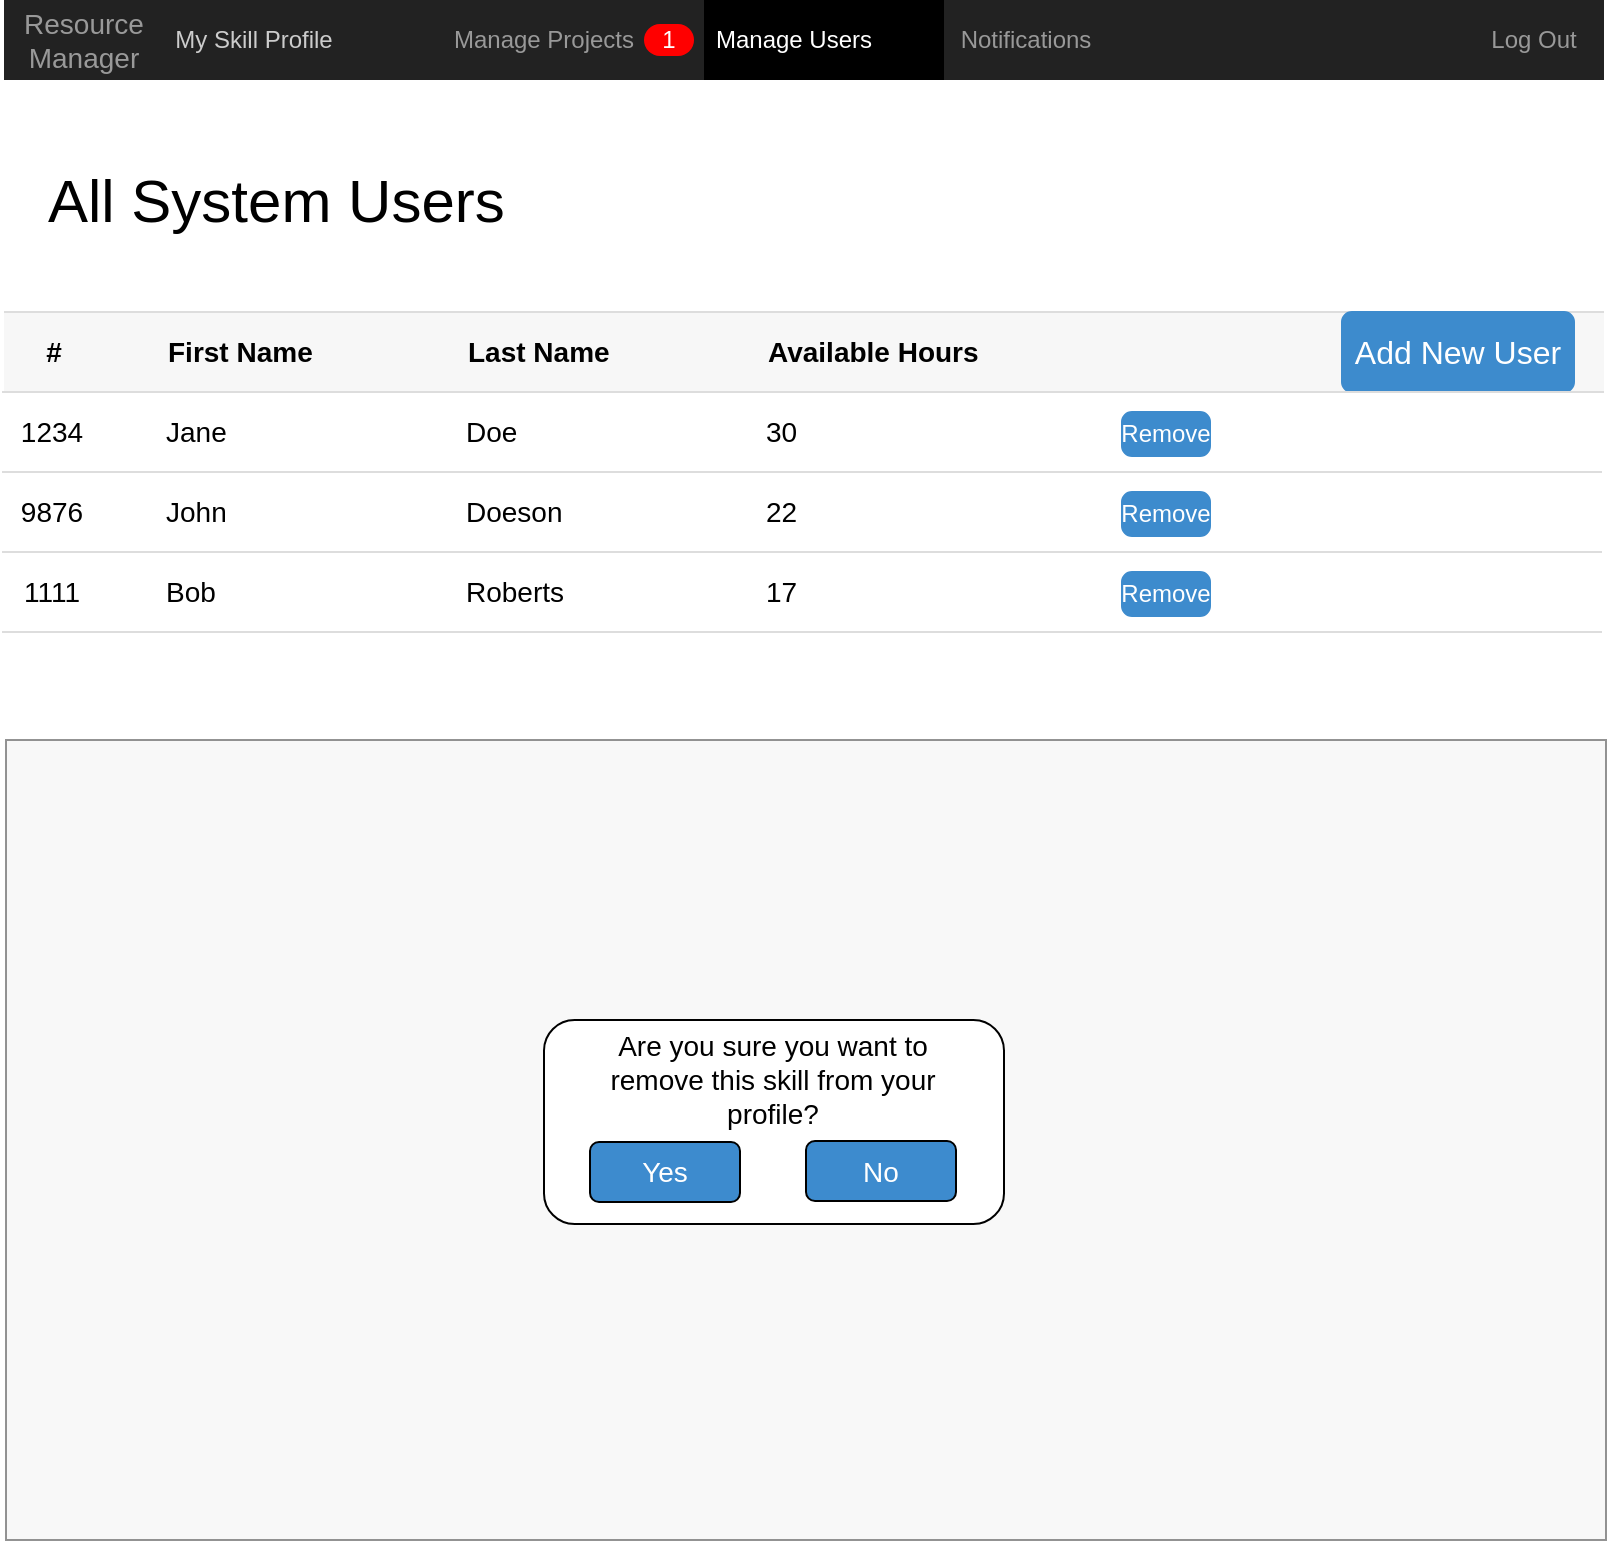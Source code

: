 <mxfile version="11.1.4" type="device"><diagram id="amXanv4LS15i2-RRXyNn" name="Page-1"><mxGraphModel dx="1422" dy="796" grid="1" gridSize="10" guides="1" tooltips="1" connect="1" arrows="1" fold="1" page="1" pageScale="1" pageWidth="850" pageHeight="1100" math="0" shadow="0"><root><mxCell id="0"/><mxCell id="1" parent="0"/><mxCell id="qFMc83wuXNLuEUmBTWD8-1" value="" style="html=1;shadow=0;dashed=0;shape=mxgraph.bootstrap.rect;fillColor=#222222;strokeColor=none;whiteSpace=wrap;" parent="1" vertex="1"><mxGeometry x="40" y="40" width="800" height="40" as="geometry"/></mxCell><mxCell id="qFMc83wuXNLuEUmBTWD8-2" value="Resource Manager" style="html=1;shadow=0;dashed=0;fillColor=none;strokeColor=none;shape=mxgraph.bootstrap.rect;fontColor=#999999;fontSize=14;whiteSpace=wrap;" parent="qFMc83wuXNLuEUmBTWD8-1" vertex="1"><mxGeometry width="80" height="40" as="geometry"/></mxCell><mxCell id="qFMc83wuXNLuEUmBTWD8-3" value="&lt;font color=&quot;#cccccc&quot;&gt;My Skill Profile&lt;/font&gt;" style="html=1;shadow=0;dashed=0;shape=mxgraph.bootstrap.rect;fillColor=none;strokeColor=none;fontColor=#ffffff;spacingRight=30;whiteSpace=wrap;" parent="qFMc83wuXNLuEUmBTWD8-1" vertex="1"><mxGeometry x="80" width="120" height="40" as="geometry"/></mxCell><mxCell id="qFMc83wuXNLuEUmBTWD8-5" value="Manage Projects" style="html=1;shadow=0;dashed=0;fillColor=none;strokeColor=none;shape=mxgraph.bootstrap.rect;fontColor=#999999;spacingRight=30;whiteSpace=wrap;" parent="qFMc83wuXNLuEUmBTWD8-1" vertex="1"><mxGeometry x="220" width="130" height="40" as="geometry"/></mxCell><mxCell id="qFMc83wuXNLuEUmBTWD8-6" value="1" style="html=1;shadow=0;dashed=0;shape=mxgraph.bootstrap.rrect;rSize=8;fillColor=#ff0000;strokeColor=none;fontColor=#ffffff;whiteSpace=wrap;" parent="qFMc83wuXNLuEUmBTWD8-5" vertex="1"><mxGeometry x="1" y="0.5" width="25" height="16" relative="1" as="geometry"><mxPoint x="-30" y="-8" as="offset"/></mxGeometry></mxCell><mxCell id="qFMc83wuXNLuEUmBTWD8-8" value="Notifications" style="html=1;shadow=0;dashed=0;fillColor=none;strokeColor=none;shape=mxgraph.bootstrap.rect;fontColor=#999999;whiteSpace=wrap;" parent="qFMc83wuXNLuEUmBTWD8-1" vertex="1"><mxGeometry x="476" width="70" height="40" as="geometry"/></mxCell><mxCell id="qFMc83wuXNLuEUmBTWD8-10" value="Log Out" style="html=1;shadow=0;dashed=0;fillColor=none;strokeColor=none;shape=mxgraph.bootstrap.rect;fontColor=#999999;whiteSpace=wrap;" parent="qFMc83wuXNLuEUmBTWD8-1" vertex="1"><mxGeometry x="730" width="70" height="40" as="geometry"/></mxCell><mxCell id="C2wcSTRfpO0s9W-5IM2h-2" value="Manage Users" style="html=1;shadow=0;dashed=0;shape=mxgraph.bootstrap.rect;fillColor=#000000;strokeColor=none;fontColor=#ffffff;spacingRight=30;whiteSpace=wrap;" vertex="1" parent="qFMc83wuXNLuEUmBTWD8-1"><mxGeometry x="350" width="120" height="40" as="geometry"/></mxCell><mxCell id="qFMc83wuXNLuEUmBTWD8-22" value="All System Users" style="html=1;shadow=0;dashed=0;shape=mxgraph.bootstrap.rect;strokeColor=none;fillColor=none;fontSize=30;align=left;spacingLeft=10;" parent="1" vertex="1"><mxGeometry x="50" y="120" width="370" height="40" as="geometry"/></mxCell><mxCell id="qFMc83wuXNLuEUmBTWD8-40" value="" style="html=1;shadow=0;dashed=0;shape=partialRectangle;top=0;bottom=0;right=0;left=0;strokeColor=#dddddd;fillColor=#ffffff;" parent="1" vertex="1"><mxGeometry x="39" y="196" width="800" height="160" as="geometry"/></mxCell><mxCell id="qFMc83wuXNLuEUmBTWD8-41" value="" style="html=1;shadow=0;dashed=0;shape=mxgraph.bootstrap.horLines;strokeColor=inherit;fillColor=#000000;fillOpacity=3;resizeWidth=1;" parent="qFMc83wuXNLuEUmBTWD8-40" vertex="1"><mxGeometry width="800" height="40" relative="1" as="geometry"><mxPoint x="1" as="offset"/></mxGeometry></mxCell><mxCell id="qFMc83wuXNLuEUmBTWD8-42" value="#" style="html=1;shadow=0;dashed=0;shape=mxgraph.bootstrap.rect;strokeColor=none;fillColor=none;fontSize=14;fontStyle=1;whiteSpace=wrap;resizeHeight=1;" parent="qFMc83wuXNLuEUmBTWD8-41" vertex="1"><mxGeometry width="50" height="40" relative="1" as="geometry"/></mxCell><mxCell id="qFMc83wuXNLuEUmBTWD8-43" value="First Name" style="html=1;shadow=0;dashed=0;shape=mxgraph.bootstrap.rect;strokeColor=none;fillColor=none;fontSize=14;fontStyle=1;align=left;whiteSpace=wrap;resizeHeight=1;" parent="qFMc83wuXNLuEUmBTWD8-41" vertex="1"><mxGeometry width="150" height="40" relative="1" as="geometry"><mxPoint x="80" as="offset"/></mxGeometry></mxCell><mxCell id="qFMc83wuXNLuEUmBTWD8-44" value="Last Name" style="html=1;shadow=0;dashed=0;shape=mxgraph.bootstrap.rect;strokeColor=none;fillColor=none;fontSize=14;fontStyle=1;align=left;whiteSpace=wrap;resizeHeight=1;" parent="qFMc83wuXNLuEUmBTWD8-41" vertex="1"><mxGeometry width="150" height="40" relative="1" as="geometry"><mxPoint x="230" as="offset"/></mxGeometry></mxCell><mxCell id="qFMc83wuXNLuEUmBTWD8-45" value="Available Hours" style="html=1;shadow=0;dashed=0;shape=mxgraph.bootstrap.rect;strokeColor=none;fillColor=none;fontSize=14;fontStyle=1;align=left;whiteSpace=wrap;resizeHeight=1;" parent="qFMc83wuXNLuEUmBTWD8-41" vertex="1"><mxGeometry width="150" height="40" relative="1" as="geometry"><mxPoint x="380" as="offset"/></mxGeometry></mxCell><mxCell id="qFMc83wuXNLuEUmBTWD8-69" value="Add New User" style="html=1;shadow=0;dashed=0;shape=mxgraph.bootstrap.rrect;rSize=5;fillColor=#3D8BCD;align=center;strokeColor=#3D8BCD;fontColor=#ffffff;fontSize=16;whiteSpace=wrap;" parent="qFMc83wuXNLuEUmBTWD8-41" vertex="1"><mxGeometry x="669" width="116" height="40" as="geometry"/></mxCell><mxCell id="qFMc83wuXNLuEUmBTWD8-48" value="" style="strokeColor=inherit;fillColor=inherit;gradientColor=inherit;html=1;shadow=0;dashed=0;shape=mxgraph.bootstrap.horLines;resizeWidth=1;" parent="qFMc83wuXNLuEUmBTWD8-40" vertex="1"><mxGeometry width="800" height="40" relative="1" as="geometry"><mxPoint y="40" as="offset"/></mxGeometry></mxCell><mxCell id="qFMc83wuXNLuEUmBTWD8-49" value="1234" style="html=1;shadow=0;dashed=0;shape=mxgraph.bootstrap.rect;strokeColor=none;fillColor=none;fontSize=14;whiteSpace=wrap;resizeHeight=1;" parent="qFMc83wuXNLuEUmBTWD8-48" vertex="1"><mxGeometry width="50" height="40" relative="1" as="geometry"/></mxCell><mxCell id="qFMc83wuXNLuEUmBTWD8-50" value="Jane" style="html=1;shadow=0;dashed=0;shape=mxgraph.bootstrap.rect;strokeColor=none;fillColor=none;fontSize=14;align=left;whiteSpace=wrap;resizeHeight=1;" parent="qFMc83wuXNLuEUmBTWD8-48" vertex="1"><mxGeometry width="150" height="40" relative="1" as="geometry"><mxPoint x="80" as="offset"/></mxGeometry></mxCell><mxCell id="qFMc83wuXNLuEUmBTWD8-51" value="Doe" style="html=1;shadow=0;dashed=0;shape=mxgraph.bootstrap.rect;strokeColor=none;fillColor=none;fontSize=14;align=left;whiteSpace=wrap;resizeHeight=1;" parent="qFMc83wuXNLuEUmBTWD8-48" vertex="1"><mxGeometry width="150" height="40" relative="1" as="geometry"><mxPoint x="230" as="offset"/></mxGeometry></mxCell><mxCell id="qFMc83wuXNLuEUmBTWD8-52" value="30" style="html=1;shadow=0;dashed=0;shape=mxgraph.bootstrap.rect;strokeColor=none;fillColor=none;fontSize=14;align=left;whiteSpace=wrap;resizeHeight=1;" parent="qFMc83wuXNLuEUmBTWD8-48" vertex="1"><mxGeometry width="150" height="40" relative="1" as="geometry"><mxPoint x="380" as="offset"/></mxGeometry></mxCell><mxCell id="0yt6v1sURvapcvB14XC5-1" value="Remove" style="html=1;shadow=0;dashed=0;shape=mxgraph.bootstrap.rrect;rSize=5;fillColor=#3D8BCD;align=center;strokeColor=#3D8BCD;fontColor=#ffffff;fontSize=12;whiteSpace=wrap;" parent="qFMc83wuXNLuEUmBTWD8-48" vertex="1"><mxGeometry x="560" y="10" width="44" height="22" as="geometry"/></mxCell><mxCell id="qFMc83wuXNLuEUmBTWD8-55" value="" style="strokeColor=inherit;fillColor=inherit;gradientColor=inherit;html=1;shadow=0;dashed=0;shape=mxgraph.bootstrap.horLines;resizeWidth=1;" parent="qFMc83wuXNLuEUmBTWD8-40" vertex="1"><mxGeometry width="800" height="40" relative="1" as="geometry"><mxPoint y="80" as="offset"/></mxGeometry></mxCell><mxCell id="qFMc83wuXNLuEUmBTWD8-56" value="9876" style="html=1;shadow=0;dashed=0;shape=mxgraph.bootstrap.rect;strokeColor=none;fillColor=none;fontSize=14;whiteSpace=wrap;resizeHeight=1;" parent="qFMc83wuXNLuEUmBTWD8-55" vertex="1"><mxGeometry width="50" height="40" relative="1" as="geometry"/></mxCell><mxCell id="qFMc83wuXNLuEUmBTWD8-57" value="John" style="html=1;shadow=0;dashed=0;shape=mxgraph.bootstrap.rect;strokeColor=none;fillColor=none;fontSize=14;align=left;whiteSpace=wrap;resizeHeight=1;" parent="qFMc83wuXNLuEUmBTWD8-55" vertex="1"><mxGeometry width="150" height="40" relative="1" as="geometry"><mxPoint x="80" as="offset"/></mxGeometry></mxCell><mxCell id="qFMc83wuXNLuEUmBTWD8-58" value="Doeson" style="html=1;shadow=0;dashed=0;shape=mxgraph.bootstrap.rect;strokeColor=none;fillColor=none;fontSize=14;align=left;whiteSpace=wrap;resizeHeight=1;" parent="qFMc83wuXNLuEUmBTWD8-55" vertex="1"><mxGeometry width="150" height="40" relative="1" as="geometry"><mxPoint x="230" as="offset"/></mxGeometry></mxCell><mxCell id="qFMc83wuXNLuEUmBTWD8-59" value="22" style="html=1;shadow=0;dashed=0;shape=mxgraph.bootstrap.rect;strokeColor=none;fillColor=none;fontSize=14;align=left;whiteSpace=wrap;resizeHeight=1;" parent="qFMc83wuXNLuEUmBTWD8-55" vertex="1"><mxGeometry width="150" height="40" relative="1" as="geometry"><mxPoint x="380" as="offset"/></mxGeometry></mxCell><mxCell id="0yt6v1sURvapcvB14XC5-4" value="Remove" style="html=1;shadow=0;dashed=0;shape=mxgraph.bootstrap.rrect;rSize=5;fillColor=#3D8BCD;align=center;strokeColor=#3D8BCD;fontColor=#ffffff;fontSize=12;whiteSpace=wrap;" parent="qFMc83wuXNLuEUmBTWD8-55" vertex="1"><mxGeometry x="560" y="10" width="44" height="22" as="geometry"/></mxCell><mxCell id="qFMc83wuXNLuEUmBTWD8-62" value="" style="strokeColor=inherit;fillColor=inherit;gradientColor=inherit;html=1;shadow=0;dashed=0;shape=mxgraph.bootstrap.horLines;resizeWidth=1;" parent="qFMc83wuXNLuEUmBTWD8-40" vertex="1"><mxGeometry width="800" height="40" relative="1" as="geometry"><mxPoint y="120" as="offset"/></mxGeometry></mxCell><mxCell id="qFMc83wuXNLuEUmBTWD8-63" value="1111" style="html=1;shadow=0;dashed=0;shape=mxgraph.bootstrap.rect;strokeColor=none;fillColor=none;fontSize=14;whiteSpace=wrap;resizeHeight=1;" parent="qFMc83wuXNLuEUmBTWD8-62" vertex="1"><mxGeometry width="50" height="40" relative="1" as="geometry"/></mxCell><mxCell id="qFMc83wuXNLuEUmBTWD8-64" value="Bob" style="html=1;shadow=0;dashed=0;shape=mxgraph.bootstrap.rect;strokeColor=none;fillColor=none;fontSize=14;align=left;whiteSpace=wrap;resizeHeight=1;" parent="qFMc83wuXNLuEUmBTWD8-62" vertex="1"><mxGeometry width="150" height="40" relative="1" as="geometry"><mxPoint x="80" as="offset"/></mxGeometry></mxCell><mxCell id="qFMc83wuXNLuEUmBTWD8-65" value="Roberts" style="html=1;shadow=0;dashed=0;shape=mxgraph.bootstrap.rect;strokeColor=none;fillColor=none;fontSize=14;align=left;whiteSpace=wrap;resizeHeight=1;" parent="qFMc83wuXNLuEUmBTWD8-62" vertex="1"><mxGeometry width="150" height="40" relative="1" as="geometry"><mxPoint x="230" as="offset"/></mxGeometry></mxCell><mxCell id="qFMc83wuXNLuEUmBTWD8-66" value="17" style="html=1;shadow=0;dashed=0;shape=mxgraph.bootstrap.rect;strokeColor=none;fillColor=none;fontSize=14;align=left;whiteSpace=wrap;resizeHeight=1;" parent="qFMc83wuXNLuEUmBTWD8-62" vertex="1"><mxGeometry width="150" height="40" relative="1" as="geometry"><mxPoint x="380" as="offset"/></mxGeometry></mxCell><mxCell id="0yt6v1sURvapcvB14XC5-5" value="Remove" style="html=1;shadow=0;dashed=0;shape=mxgraph.bootstrap.rrect;rSize=5;fillColor=#3D8BCD;align=center;strokeColor=#3D8BCD;fontColor=#ffffff;fontSize=12;whiteSpace=wrap;" parent="qFMc83wuXNLuEUmBTWD8-62" vertex="1"><mxGeometry x="560" y="10" width="44" height="22" as="geometry"/></mxCell><mxCell id="0D5IQMQ5jzgloNYf2xZf-1" value="" style="rounded=0;whiteSpace=wrap;html=1;fillColor=#F5F5F5;strokeColor=#666666;fontColor=#333333;opacity=70;" parent="1" vertex="1"><mxGeometry x="41" y="410" width="800" height="400" as="geometry"/></mxCell><mxCell id="0D5IQMQ5jzgloNYf2xZf-3" value="" style="rounded=1;whiteSpace=wrap;html=1;" parent="1" vertex="1"><mxGeometry x="310" y="550" width="230" height="102" as="geometry"/></mxCell><mxCell id="0D5IQMQ5jzgloNYf2xZf-4" value="&lt;font style=&quot;font-size: 14px&quot;&gt;Are you sure you want to remove this skill from your profile?&lt;/font&gt;" style="text;html=1;strokeColor=none;fillColor=none;align=center;verticalAlign=middle;whiteSpace=wrap;rounded=0;" parent="1" vertex="1"><mxGeometry x="333" y="560" width="183" height="40" as="geometry"/></mxCell><mxCell id="0D5IQMQ5jzgloNYf2xZf-5" value="&lt;font color=&quot;#ffffff&quot; style=&quot;font-size: 14px&quot;&gt;Yes&lt;/font&gt;" style="rounded=1;whiteSpace=wrap;html=1;fillColor=#3D8BCE;" parent="1" vertex="1"><mxGeometry x="333" y="611" width="75" height="30" as="geometry"/></mxCell><mxCell id="0D5IQMQ5jzgloNYf2xZf-6" value="&lt;font color=&quot;#ffffff&quot; style=&quot;font-size: 14px&quot;&gt;No&lt;/font&gt;" style="rounded=1;whiteSpace=wrap;html=1;fillColor=#3D8BCE;" parent="1" vertex="1"><mxGeometry x="441" y="610.5" width="75" height="30" as="geometry"/></mxCell></root></mxGraphModel></diagram></mxfile>